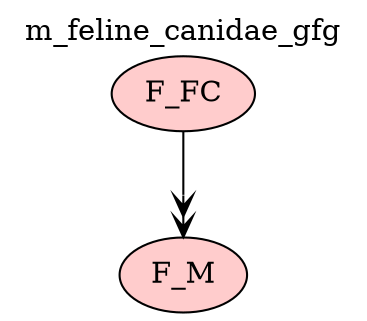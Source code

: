 digraph {graph[label=m_feline_canidae_gfg,labelloc=tl,labelfontsize=12];
"F_FC"[shape=oval,fillcolor="#FFCCCC",style ="filled",label="F_FC"];
"F_M"[shape=oval,fillcolor="#FFCCCC",style ="filled",label="F_M"];

"F_FC"->"F_M"[label=" ",arrowhead=veevee];
}
